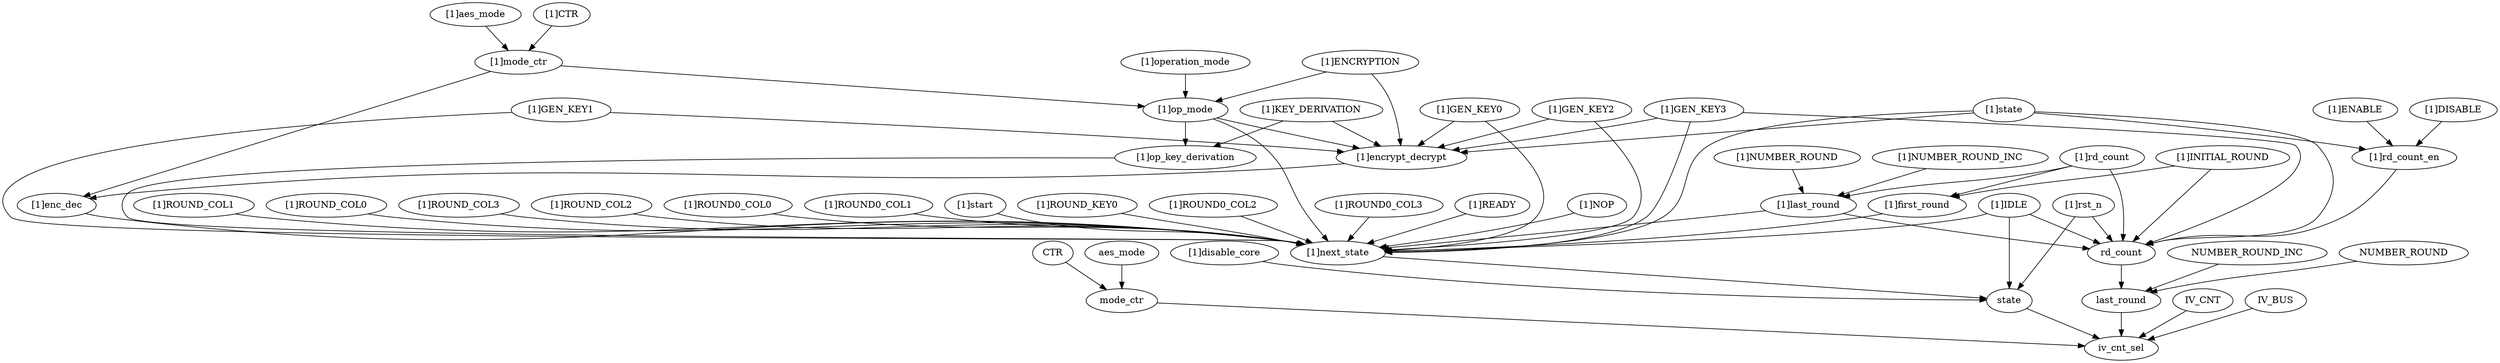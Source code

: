strict digraph "" {
	"[1]ROUND_COL1"	 [complexity=11,
		importance=0.302202942838,
		rank=0.0274729948034];
	"[1]next_state"	 [complexity=3,
		importance=0.147442973261,
		rank=0.0491476577538];
	"[1]ROUND_COL1" -> "[1]next_state";
	"[1]ROUND_COL0"	 [complexity=15,
		importance=0.449645916099,
		rank=0.0299763944066];
	"[1]ROUND_COL0" -> "[1]next_state";
	"[1]ROUND_COL3"	 [complexity=15,
		importance=0.449645916099,
		rank=0.0299763944066];
	"[1]ROUND_COL3" -> "[1]next_state";
	"[1]ROUND_COL2"	 [complexity=11,
		importance=0.302202942838,
		rank=0.0274729948034];
	"[1]ROUND_COL2" -> "[1]next_state";
	"[1]ROUND0_COL0"	 [complexity=9,
		importance=0.302202942838,
		rank=0.0335781047597];
	"[1]ROUND0_COL0" -> "[1]next_state";
	"[1]ROUND0_COL1"	 [complexity=11,
		importance=0.302202942838,
		rank=0.0274729948034];
	"[1]ROUND0_COL1" -> "[1]next_state";
	CTR	 [complexity=5,
		importance=0.0355192633896,
		rank=0.00710385267792];
	mode_ctr	 [complexity=2,
		importance=0.0282022670748,
		rank=0.0141011335374];
	CTR -> mode_ctr;
	"[1]start"	 [complexity=4,
		importance=0.891974835883,
		rank=0.222993708971];
	"[1]start" -> "[1]next_state";
	"[1]ROUND_KEY0"	 [complexity=19,
		importance=0.59708888936,
		rank=0.031425731019];
	"[1]ROUND_KEY0" -> "[1]next_state";
	last_round	 [complexity=2,
		importance=0.0328418907063,
		rank=0.0164209453531];
	iv_cnt_sel	 [complexity=0,
		importance=0.0153977905424,
		rank=0.0];
	last_round -> iv_cnt_sel;
	"[1]rd_count_en"	 [complexity=8,
		importance=0.0639805175861,
		rank=0.00799756469826];
	rd_count	 [complexity=7,
		importance=0.055324882732,
		rank=0.007903554676];
	"[1]rd_count_en" -> rd_count;
	"[1]first_round"	 [complexity=4,
		importance=0.306232846445,
		rank=0.0765582116112];
	"[1]first_round" -> "[1]next_state";
	"[1]op_key_derivation"	 [complexity=7,
		importance=0.156808291981,
		rank=0.0224011845687];
	"[1]op_key_derivation" -> "[1]next_state";
	"[1]ENABLE"	 [complexity=12,
		importance=0.135278031487,
		rank=0.0112731692906];
	"[1]ENABLE" -> "[1]rd_count_en";
	"[1]operation_mode"	 [complexity=14,
		importance=0.177387080425,
		rank=0.0126705057446];
	"[1]op_mode"	 [complexity=10,
		importance=0.17007008411,
		rank=0.017007008411];
	"[1]operation_mode" -> "[1]op_mode";
	"[1]last_round"	 [complexity=12,
		importance=0.128093865628,
		rank=0.0106744888023];
	"[1]last_round" -> "[1]next_state";
	"[1]last_round" -> rd_count;
	"[1]IDLE"	 [complexity=12,
		importance=0.117966761779,
		rank=0.00983056348156];
	state	 [complexity=1,
		importance=0.0686491376769,
		rank=0.0686491376769];
	"[1]IDLE" -> state;
	"[1]IDLE" -> "[1]next_state";
	"[1]IDLE" -> rd_count;
	"[1]mode_ctr"	 [complexity=14,
		importance=0.182874560642,
		rank=0.0130624686173];
	"[1]enc_dec"	 [complexity=45,
		importance=1.78549927097,
		rank=0.0396777615771];
	"[1]mode_ctr" -> "[1]enc_dec";
	"[1]mode_ctr" -> "[1]op_mode";
	"[1]ROUND0_COL2"	 [complexity=11,
		importance=0.302202942838,
		rank=0.0274729948034];
	"[1]ROUND0_COL2" -> "[1]next_state";
	"[1]disable_core"	 [complexity=2,
		importance=0.144615271668,
		rank=0.0723076358342];
	"[1]disable_core" -> state;
	"[1]DISABLE"	 [complexity=10,
		importance=0.0712975139008,
		rank=0.00712975139008];
	"[1]DISABLE" -> "[1]rd_count_en";
	"[1]ROUND0_COL3"	 [complexity=13,
		importance=0.449645916099,
		rank=0.0345881473922];
	"[1]ROUND0_COL3" -> "[1]next_state";
	"[1]rd_count"	 [complexity=17,
		importance=0.150576857654,
		rank=0.00885746221491];
	"[1]rd_count" -> "[1]first_round";
	"[1]rd_count" -> "[1]last_round";
	"[1]rd_count" -> rd_count;
	state -> iv_cnt_sel;
	"[1]enc_dec" -> "[1]next_state";
	"[1]encrypt_decrypt"	 [complexity=48,
		importance=1.80231704423,
		rank=0.0375482717547];
	"[1]encrypt_decrypt" -> "[1]enc_dec";
	"[1]READY"	 [complexity=13,
		importance=0.449645916099,
		rank=0.0345881473922];
	"[1]READY" -> "[1]next_state";
	"[1]rst_n"	 [complexity=8,
		importance=0.173291644511,
		rank=0.0216614555638];
	"[1]rst_n" -> state;
	"[1]rst_n" -> rd_count;
	IV_CNT	 [complexity=2,
		importance=0.0227147868572,
		rank=0.0113573934286];
	IV_CNT -> iv_cnt_sel;
	"[1]INITIAL_ROUND"	 [complexity=11,
		importance=0.117966761779,
		rank=0.0107242510708];
	"[1]INITIAL_ROUND" -> "[1]first_round";
	"[1]INITIAL_ROUND" -> rd_count;
	"[1]aes_mode"	 [complexity=17,
		importance=0.190191556957,
		rank=0.0111877386445];
	"[1]aes_mode" -> "[1]mode_ctr";
	"[1]NUMBER_ROUND"	 [complexity=17,
		importance=0.135410861943,
		rank=0.00796534482015];
	"[1]NUMBER_ROUND" -> "[1]last_round";
	NUMBER_ROUND_INC	 [complexity=7,
		importance=0.040158887021,
		rank=0.00573698386015];
	NUMBER_ROUND_INC -> last_round;
	"[1]next_state" -> state;
	"[1]CTR"	 [complexity=17,
		importance=0.190191556957,
		rank=0.0111877386445];
	"[1]CTR" -> "[1]mode_ctr";
	"[1]NUMBER_ROUND_INC"	 [complexity=17,
		importance=0.135410861943,
		rank=0.00796534482015];
	"[1]NUMBER_ROUND_INC" -> "[1]last_round";
	rd_count -> last_round;
	"[1]GEN_KEY1"	 [complexity=61,
		importance=1.80963404054,
		rank=0.0296661318122];
	"[1]GEN_KEY1" -> "[1]encrypt_decrypt";
	"[1]GEN_KEY1" -> "[1]next_state";
	mode_ctr -> iv_cnt_sel;
	"[1]NOP"	 [complexity=7,
		importance=0.154759969576,
		rank=0.0221085670823];
	"[1]NOP" -> "[1]next_state";
	"[1]state"	 [complexity=9,
		importance=0.181212382307,
		rank=0.0201347091452];
	"[1]state" -> "[1]rd_count_en";
	"[1]state" -> "[1]encrypt_decrypt";
	"[1]state" -> "[1]next_state";
	"[1]state" -> rd_count;
	"[1]ENCRYPTION"	 [complexity=14,
		importance=0.177387080425,
		rank=0.0126705057446];
	"[1]ENCRYPTION" -> "[1]encrypt_decrypt";
	"[1]ENCRYPTION" -> "[1]op_mode";
	"[1]op_mode" -> "[1]op_key_derivation";
	"[1]op_mode" -> "[1]encrypt_decrypt";
	"[1]op_mode" -> "[1]next_state";
	NUMBER_ROUND	 [complexity=7,
		importance=0.040158887021,
		rank=0.00573698386015];
	NUMBER_ROUND -> last_round;
	aes_mode	 [complexity=5,
		importance=0.0355192633896,
		rank=0.00710385267792];
	aes_mode -> mode_ctr;
	"[1]GEN_KEY0"	 [complexity=61,
		importance=1.80963404054,
		rank=0.0296661318122];
	"[1]GEN_KEY0" -> "[1]encrypt_decrypt";
	"[1]GEN_KEY0" -> "[1]next_state";
	IV_BUS	 [complexity=2,
		importance=0.0227147868572,
		rank=0.0113573934286];
	IV_BUS -> iv_cnt_sel;
	"[1]GEN_KEY2"	 [complexity=61,
		importance=1.80963404054,
		rank=0.0296661318122];
	"[1]GEN_KEY2" -> "[1]encrypt_decrypt";
	"[1]GEN_KEY2" -> "[1]next_state";
	"[1]GEN_KEY3"	 [complexity=12,
		importance=0.117966761779,
		rank=0.00983056348156];
	"[1]GEN_KEY3" -> "[1]encrypt_decrypt";
	"[1]GEN_KEY3" -> "[1]next_state";
	"[1]GEN_KEY3" -> rd_count;
	"[1]KEY_DERIVATION"	 [complexity=10,
		importance=0.164125288296,
		rank=0.0164125288296];
	"[1]KEY_DERIVATION" -> "[1]op_key_derivation";
	"[1]KEY_DERIVATION" -> "[1]encrypt_decrypt";
}
